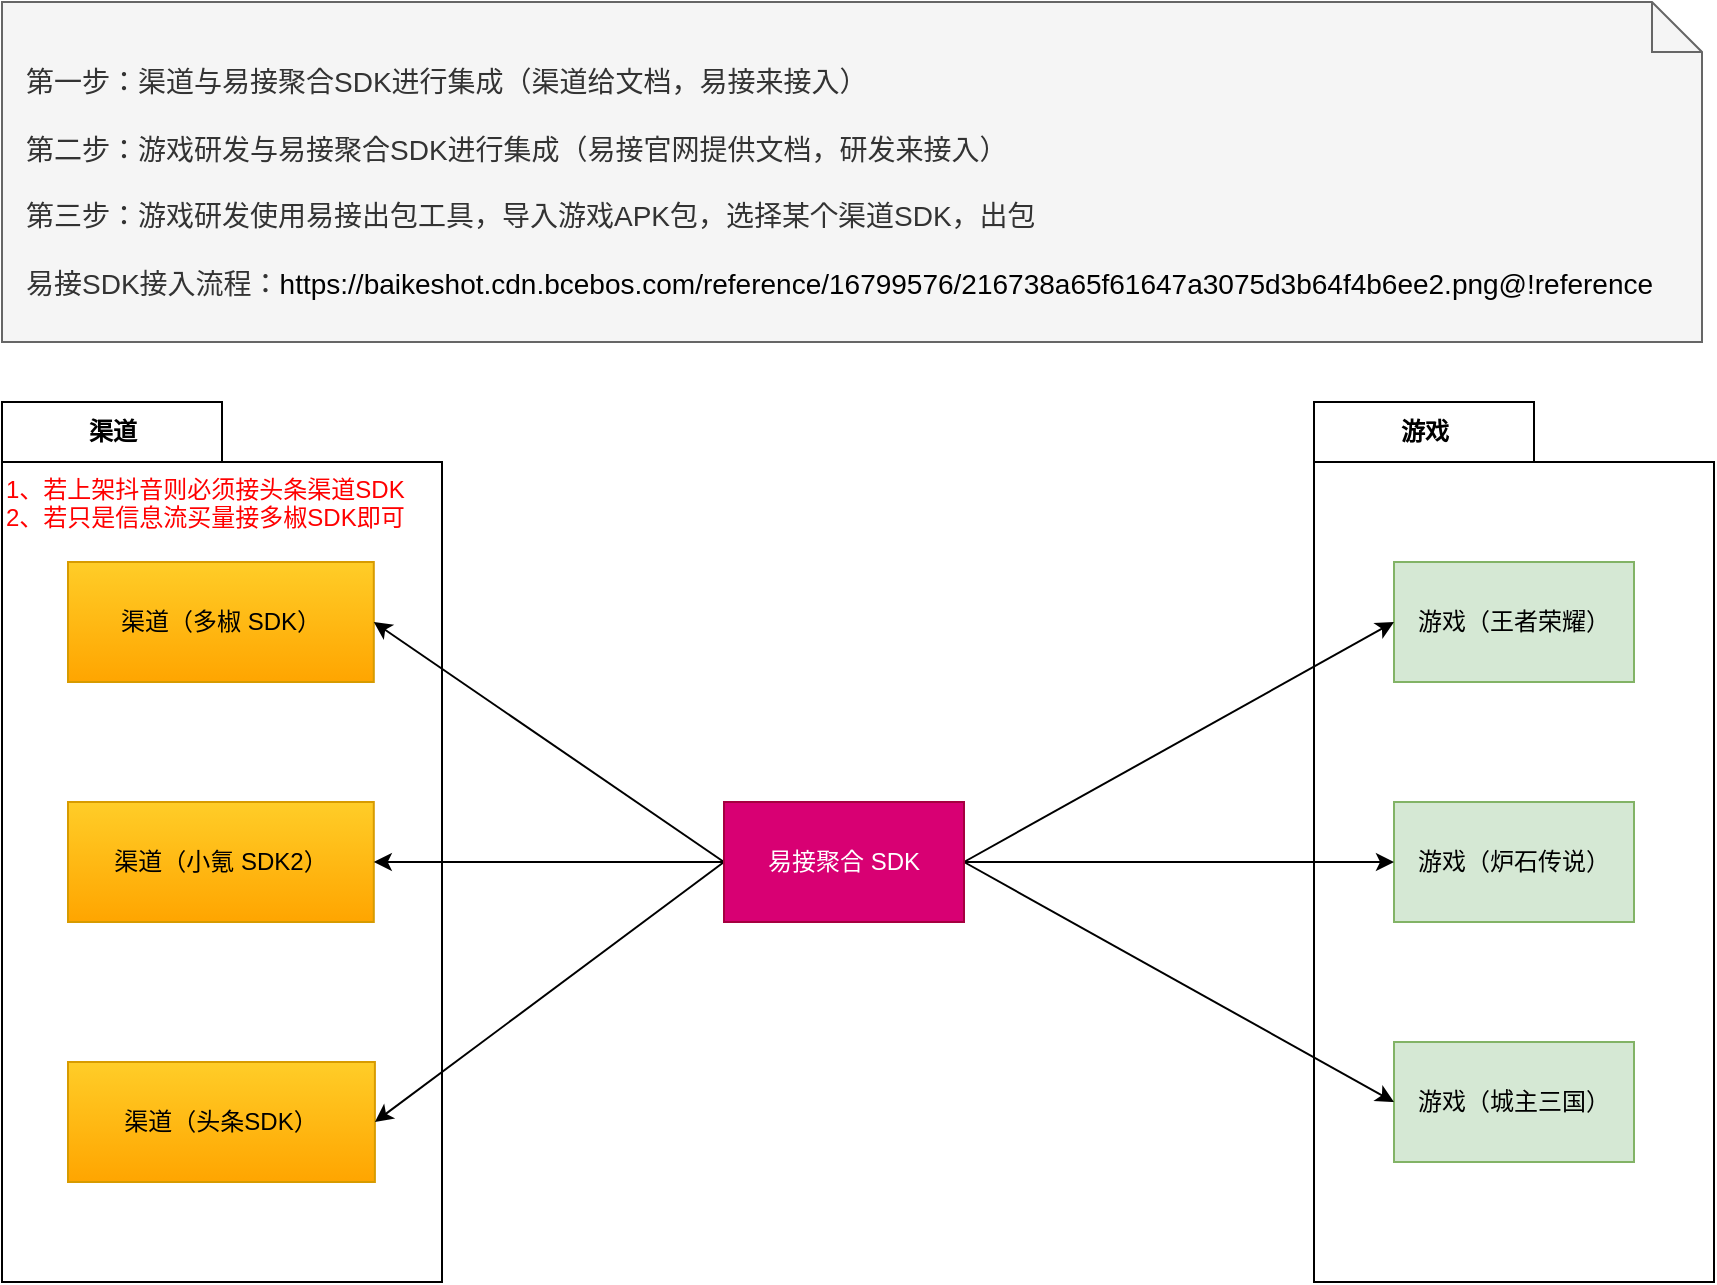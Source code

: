 <mxfile version="20.7.4" type="device" pages="6"><diagram id="FPnLlnEUAFlPYvbdXkAS" name="易接聚合SDK"><mxGraphModel dx="1582" dy="885" grid="1" gridSize="10" guides="1" tooltips="1" connect="1" arrows="1" fold="1" page="1" pageScale="1" pageWidth="827" pageHeight="1169" math="0" shadow="0"><root><mxCell id="0"/><mxCell id="1" parent="0"/><mxCell id="disQBzioE1Bycliqtp7N-17" value="渠道" style="shape=folder;fontStyle=1;tabWidth=110;tabHeight=30;tabPosition=left;html=1;boundedLbl=1;labelInHeader=1;container=1;collapsible=0;rounded=0;glass=0;" parent="1" vertex="1"><mxGeometry x="50" y="290" width="220" height="440" as="geometry"/></mxCell><mxCell id="disQBzioE1Bycliqtp7N-18" value="1、若上架抖音则必须接头条渠道SDK&lt;br&gt;2、若只是信息流买量接多椒SDK即可" style="html=1;strokeColor=none;resizeWidth=1;resizeHeight=1;fillColor=none;part=1;connectable=0;allowArrows=0;deletable=0;rounded=0;glass=0;align=left;verticalAlign=top;fontColor=#FF0000;" parent="disQBzioE1Bycliqtp7N-17" vertex="1"><mxGeometry width="220.0" height="308" relative="1" as="geometry"><mxPoint y="30" as="offset"/></mxGeometry></mxCell><mxCell id="disQBzioE1Bycliqtp7N-14" value="渠道（多椒 SDK）" style="rounded=0;whiteSpace=wrap;html=1;glass=0;fillColor=#ffcd28;strokeColor=#d79b00;gradientColor=#ffa500;" parent="disQBzioE1Bycliqtp7N-17" vertex="1"><mxGeometry x="33" y="80" width="152.9" height="60" as="geometry"/></mxCell><mxCell id="_BsGxheovDkUd_TyIPdI-1" value="渠道（小氪 SDK2）" style="rounded=0;whiteSpace=wrap;html=1;glass=0;fillColor=#ffcd28;strokeColor=#d79b00;gradientColor=#ffa500;" parent="disQBzioE1Bycliqtp7N-17" vertex="1"><mxGeometry x="33" y="200" width="152.9" height="60" as="geometry"/></mxCell><mxCell id="disQBzioE1Bycliqtp7N-16" value="渠道（头条SDK）" style="rounded=0;whiteSpace=wrap;html=1;glass=0;fillColor=#ffcd28;strokeColor=#d79b00;gradientColor=#ffa500;" parent="disQBzioE1Bycliqtp7N-17" vertex="1"><mxGeometry x="33" y="330" width="153.45" height="60" as="geometry"/></mxCell><mxCell id="disQBzioE1Bycliqtp7N-11" value="游戏" style="shape=folder;fontStyle=1;tabWidth=110;tabHeight=30;tabPosition=left;html=1;boundedLbl=1;labelInHeader=1;container=1;collapsible=0;" parent="1" vertex="1"><mxGeometry x="706" y="290" width="200" height="440" as="geometry"/></mxCell><mxCell id="disQBzioE1Bycliqtp7N-12" value="" style="html=1;strokeColor=none;resizeWidth=1;resizeHeight=1;fillColor=none;part=1;connectable=0;allowArrows=0;deletable=0;" parent="disQBzioE1Bycliqtp7N-11" vertex="1"><mxGeometry width="200" height="308" relative="1" as="geometry"><mxPoint y="30" as="offset"/></mxGeometry></mxCell><mxCell id="disQBzioE1Bycliqtp7N-4" value="游戏（王者荣耀）" style="rounded=0;whiteSpace=wrap;html=1;fillColor=#d5e8d4;strokeColor=#82b366;" parent="1" vertex="1"><mxGeometry x="746" y="370" width="120" height="60" as="geometry"/></mxCell><mxCell id="disQBzioE1Bycliqtp7N-5" value="游戏（炉石传说）" style="rounded=0;whiteSpace=wrap;html=1;fillColor=#d5e8d4;strokeColor=#82b366;glass=0;" parent="1" vertex="1"><mxGeometry x="746" y="490" width="120" height="60" as="geometry"/></mxCell><mxCell id="disQBzioE1Bycliqtp7N-6" value="游戏（城主三国）" style="rounded=0;whiteSpace=wrap;html=1;fillColor=#d5e8d4;strokeColor=#82b366;" parent="1" vertex="1"><mxGeometry x="746" y="610" width="120" height="60" as="geometry"/></mxCell><mxCell id="disQBzioE1Bycliqtp7N-19" style="rounded=0;orthogonalLoop=1;jettySize=auto;html=1;exitX=1;exitY=0.5;exitDx=0;exitDy=0;entryX=0;entryY=0.5;entryDx=0;entryDy=0;" parent="1" source="disQBzioE1Bycliqtp7N-13" target="disQBzioE1Bycliqtp7N-4" edge="1"><mxGeometry relative="1" as="geometry"/></mxCell><mxCell id="disQBzioE1Bycliqtp7N-20" style="edgeStyle=none;rounded=0;orthogonalLoop=1;jettySize=auto;html=1;exitX=1;exitY=0.5;exitDx=0;exitDy=0;" parent="1" source="disQBzioE1Bycliqtp7N-13" target="disQBzioE1Bycliqtp7N-5" edge="1"><mxGeometry relative="1" as="geometry"/></mxCell><mxCell id="disQBzioE1Bycliqtp7N-21" style="edgeStyle=none;rounded=0;orthogonalLoop=1;jettySize=auto;html=1;exitX=1;exitY=0.5;exitDx=0;exitDy=0;entryX=0;entryY=0.5;entryDx=0;entryDy=0;" parent="1" source="disQBzioE1Bycliqtp7N-13" target="disQBzioE1Bycliqtp7N-6" edge="1"><mxGeometry relative="1" as="geometry"/></mxCell><mxCell id="disQBzioE1Bycliqtp7N-25" style="edgeStyle=none;rounded=0;orthogonalLoop=1;jettySize=auto;html=1;exitX=0;exitY=0.5;exitDx=0;exitDy=0;entryX=1;entryY=0.5;entryDx=0;entryDy=0;" parent="1" source="disQBzioE1Bycliqtp7N-13" target="disQBzioE1Bycliqtp7N-14" edge="1"><mxGeometry relative="1" as="geometry"/></mxCell><mxCell id="_BsGxheovDkUd_TyIPdI-2" style="edgeStyle=none;rounded=0;orthogonalLoop=1;jettySize=auto;html=1;exitX=0;exitY=0.5;exitDx=0;exitDy=0;entryX=1;entryY=0.5;entryDx=0;entryDy=0;" parent="1" source="disQBzioE1Bycliqtp7N-13" target="_BsGxheovDkUd_TyIPdI-1" edge="1"><mxGeometry relative="1" as="geometry"/></mxCell><mxCell id="_BsGxheovDkUd_TyIPdI-3" style="edgeStyle=none;rounded=0;orthogonalLoop=1;jettySize=auto;html=1;exitX=0;exitY=0.5;exitDx=0;exitDy=0;entryX=1;entryY=0.5;entryDx=0;entryDy=0;" parent="1" source="disQBzioE1Bycliqtp7N-13" target="disQBzioE1Bycliqtp7N-16" edge="1"><mxGeometry relative="1" as="geometry"/></mxCell><mxCell id="disQBzioE1Bycliqtp7N-13" value="易接聚合 SDK" style="rounded=0;whiteSpace=wrap;html=1;fillColor=#d80073;strokeColor=#A50040;fontColor=#ffffff;glass=0;" parent="1" vertex="1"><mxGeometry x="411" y="490" width="120" height="60" as="geometry"/></mxCell><mxCell id="AkVluvb7drOm4JRxu16x-2" value="第一步：渠道与易接聚合SDK进行集成（渠道给文档，易接来接入）&lt;br style=&quot;font-size: 14px;&quot;&gt;&lt;br style=&quot;font-size: 14px;&quot;&gt;第二步：游戏研发与易接聚合SDK进行集成（易接官网提供文档，研发来接入）&lt;br style=&quot;font-size: 14px;&quot;&gt;&lt;br style=&quot;font-size: 14px;&quot;&gt;第三步：游戏研发使用易接出包工具，导入游戏APK包，选择某个渠道SDK，出包&lt;br&gt;&lt;br&gt;易接SDK接入流程：&lt;span style=&quot;color: rgb(0, 0, 0);&quot;&gt;https://baikeshot.cdn.bcebos.com/reference/16799576/216738a65f61647a3075d3b64f4b6ee2.png@!reference&lt;/span&gt;" style="shape=note2;boundedLbl=1;whiteSpace=wrap;html=1;size=25;verticalAlign=top;align=left;fillColor=#f5f5f5;fontColor=#333333;strokeColor=#666666;spacingTop=0;spacingLeft=10;fontSize=14;" parent="1" vertex="1"><mxGeometry x="50" y="90" width="850" height="170" as="geometry"/></mxCell></root></mxGraphModel></diagram><diagram name="易接聚合SDK 2" id="0MT62QlRMJ79qnqzwKNc"><mxGraphModel dx="2174" dy="885" grid="1" gridSize="10" guides="1" tooltips="1" connect="1" arrows="1" fold="1" page="1" pageScale="1" pageWidth="827" pageHeight="1169" math="0" shadow="0"><root><mxCell id="BAhC_EiRDLma7T3rUwYh-0"/><mxCell id="BAhC_EiRDLma7T3rUwYh-1" parent="BAhC_EiRDLma7T3rUwYh-0"/><mxCell id="BAhC_EiRDLma7T3rUwYh-19" value="联运渠道" style="shape=folder;fontStyle=1;tabWidth=110;tabHeight=30;tabPosition=left;html=1;boundedLbl=1;labelInHeader=1;container=1;collapsible=0;rounded=0;glass=0;" parent="BAhC_EiRDLma7T3rUwYh-1" vertex="1"><mxGeometry x="-371" y="80" width="200" height="440" as="geometry"/></mxCell><mxCell id="BAhC_EiRDLma7T3rUwYh-20" value="" style="html=1;strokeColor=none;resizeWidth=1;resizeHeight=1;fillColor=none;part=1;connectable=0;allowArrows=0;deletable=0;rounded=0;glass=0;" parent="BAhC_EiRDLma7T3rUwYh-19" vertex="1"><mxGeometry width="200.0" height="308" relative="1" as="geometry"><mxPoint y="30" as="offset"/></mxGeometry></mxCell><mxCell id="BAhC_EiRDLma7T3rUwYh-21" value="联运渠道（多椒 SDK）" style="rounded=0;whiteSpace=wrap;html=1;glass=0;fillColor=#ffcd28;strokeColor=#d79b00;gradientColor=#ffa500;" parent="BAhC_EiRDLma7T3rUwYh-19" vertex="1"><mxGeometry x="30" y="80" width="139" height="60" as="geometry"/></mxCell><mxCell id="BAhC_EiRDLma7T3rUwYh-22" value="联运渠道（小氪 SDK2）" style="rounded=0;whiteSpace=wrap;html=1;glass=0;fillColor=#ffcd28;strokeColor=#d79b00;gradientColor=#ffa500;" parent="BAhC_EiRDLma7T3rUwYh-19" vertex="1"><mxGeometry x="30" y="200" width="139" height="60" as="geometry"/></mxCell><mxCell id="BAhC_EiRDLma7T3rUwYh-23" value="联运渠道（头条）" style="rounded=0;whiteSpace=wrap;html=1;glass=0;fillColor=#ffcd28;strokeColor=#d79b00;gradientColor=#ffa500;" parent="BAhC_EiRDLma7T3rUwYh-19" vertex="1"><mxGeometry x="30" y="330" width="139.5" height="60" as="geometry"/></mxCell><mxCell id="BAhC_EiRDLma7T3rUwYh-24" value="游戏" style="shape=folder;fontStyle=1;tabWidth=110;tabHeight=30;tabPosition=left;html=1;boundedLbl=1;labelInHeader=1;container=1;collapsible=0;" parent="BAhC_EiRDLma7T3rUwYh-1" vertex="1"><mxGeometry x="109" y="80" width="200" height="440" as="geometry"/></mxCell><mxCell id="BAhC_EiRDLma7T3rUwYh-25" value="" style="html=1;strokeColor=none;resizeWidth=1;resizeHeight=1;fillColor=none;part=1;connectable=0;allowArrows=0;deletable=0;" parent="BAhC_EiRDLma7T3rUwYh-24" vertex="1"><mxGeometry width="200" height="308" relative="1" as="geometry"><mxPoint y="30" as="offset"/></mxGeometry></mxCell><mxCell id="BAhC_EiRDLma7T3rUwYh-26" value="游戏（王者荣耀）" style="rounded=0;whiteSpace=wrap;html=1;fillColor=#d5e8d4;strokeColor=#82b366;" parent="BAhC_EiRDLma7T3rUwYh-1" vertex="1"><mxGeometry x="149" y="160" width="120" height="60" as="geometry"/></mxCell><mxCell id="BAhC_EiRDLma7T3rUwYh-27" value="游戏（炉石传说）" style="rounded=0;whiteSpace=wrap;html=1;fillColor=#d5e8d4;strokeColor=#82b366;glass=0;" parent="BAhC_EiRDLma7T3rUwYh-1" vertex="1"><mxGeometry x="149" y="280" width="120" height="60" as="geometry"/></mxCell><mxCell id="BAhC_EiRDLma7T3rUwYh-28" value="游戏（城主三国）" style="rounded=0;whiteSpace=wrap;html=1;fillColor=#d5e8d4;strokeColor=#82b366;" parent="BAhC_EiRDLma7T3rUwYh-1" vertex="1"><mxGeometry x="149" y="400" width="120" height="60" as="geometry"/></mxCell><mxCell id="BAhC_EiRDLma7T3rUwYh-29" style="rounded=0;orthogonalLoop=1;jettySize=auto;html=1;exitX=1;exitY=0.5;exitDx=0;exitDy=0;entryX=0;entryY=0.5;entryDx=0;entryDy=0;" parent="BAhC_EiRDLma7T3rUwYh-1" source="BAhC_EiRDLma7T3rUwYh-35" target="BAhC_EiRDLma7T3rUwYh-26" edge="1"><mxGeometry relative="1" as="geometry"/></mxCell><mxCell id="BAhC_EiRDLma7T3rUwYh-30" style="edgeStyle=none;rounded=0;orthogonalLoop=1;jettySize=auto;html=1;exitX=1;exitY=0.5;exitDx=0;exitDy=0;" parent="BAhC_EiRDLma7T3rUwYh-1" source="BAhC_EiRDLma7T3rUwYh-35" target="BAhC_EiRDLma7T3rUwYh-27" edge="1"><mxGeometry relative="1" as="geometry"/></mxCell><mxCell id="BAhC_EiRDLma7T3rUwYh-31" style="edgeStyle=none;rounded=0;orthogonalLoop=1;jettySize=auto;html=1;exitX=1;exitY=0.5;exitDx=0;exitDy=0;entryX=0;entryY=0.5;entryDx=0;entryDy=0;" parent="BAhC_EiRDLma7T3rUwYh-1" source="BAhC_EiRDLma7T3rUwYh-35" target="BAhC_EiRDLma7T3rUwYh-28" edge="1"><mxGeometry relative="1" as="geometry"/></mxCell><mxCell id="BAhC_EiRDLma7T3rUwYh-32" style="edgeStyle=none;rounded=0;orthogonalLoop=1;jettySize=auto;html=1;exitX=0;exitY=0.5;exitDx=0;exitDy=0;entryX=1;entryY=0.5;entryDx=0;entryDy=0;" parent="BAhC_EiRDLma7T3rUwYh-1" source="BAhC_EiRDLma7T3rUwYh-35" target="BAhC_EiRDLma7T3rUwYh-21" edge="1"><mxGeometry relative="1" as="geometry"/></mxCell><mxCell id="BAhC_EiRDLma7T3rUwYh-33" style="edgeStyle=none;rounded=0;orthogonalLoop=1;jettySize=auto;html=1;exitX=0;exitY=0.5;exitDx=0;exitDy=0;entryX=1;entryY=0.5;entryDx=0;entryDy=0;" parent="BAhC_EiRDLma7T3rUwYh-1" source="BAhC_EiRDLma7T3rUwYh-35" target="BAhC_EiRDLma7T3rUwYh-22" edge="1"><mxGeometry relative="1" as="geometry"/></mxCell><mxCell id="BAhC_EiRDLma7T3rUwYh-34" style="edgeStyle=none;rounded=0;orthogonalLoop=1;jettySize=auto;html=1;exitX=0;exitY=0.5;exitDx=0;exitDy=0;entryX=1;entryY=0.5;entryDx=0;entryDy=0;" parent="BAhC_EiRDLma7T3rUwYh-1" source="BAhC_EiRDLma7T3rUwYh-35" target="BAhC_EiRDLma7T3rUwYh-23" edge="1"><mxGeometry relative="1" as="geometry"/></mxCell><mxCell id="BAhC_EiRDLma7T3rUwYh-35" value="易接聚合 SDK" style="rounded=0;whiteSpace=wrap;html=1;fillColor=#d80073;strokeColor=#A50040;fontColor=#ffffff;glass=0;" parent="BAhC_EiRDLma7T3rUwYh-1" vertex="1"><mxGeometry x="-91" y="280" width="120" height="60" as="geometry"/></mxCell><mxCell id="BAhC_EiRDLma7T3rUwYh-36" value="媒体渠道" style="shape=folder;fontStyle=1;tabWidth=110;tabHeight=30;tabPosition=left;html=1;boundedLbl=1;labelInHeader=1;container=1;collapsible=0;rounded=0;glass=0;" parent="BAhC_EiRDLma7T3rUwYh-1" vertex="1"><mxGeometry x="-750" y="80" width="200" height="440" as="geometry"/></mxCell><mxCell id="BAhC_EiRDLma7T3rUwYh-37" value="" style="html=1;strokeColor=none;resizeWidth=1;resizeHeight=1;fillColor=none;part=1;connectable=0;allowArrows=0;deletable=0;rounded=0;glass=0;" parent="BAhC_EiRDLma7T3rUwYh-36" vertex="1"><mxGeometry width="200.0" height="308" relative="1" as="geometry"><mxPoint y="30" as="offset"/></mxGeometry></mxCell><mxCell id="BAhC_EiRDLma7T3rUwYh-38" value="&lt;span style=&quot;&quot;&gt;媒体&lt;/span&gt;渠道（头条SDK）" style="rounded=0;whiteSpace=wrap;html=1;glass=0;fillColor=#ffe6cc;strokeColor=#d79b00;fontStyle=0" parent="BAhC_EiRDLma7T3rUwYh-36" vertex="1"><mxGeometry x="30" y="80" width="139" height="60" as="geometry"/></mxCell><mxCell id="BAhC_EiRDLma7T3rUwYh-39" value="&lt;span style=&quot;&quot;&gt;媒体&lt;/span&gt;渠道（百度SDK）" style="rounded=0;whiteSpace=wrap;html=1;glass=0;fillColor=#ffe6cc;strokeColor=#d79b00;fontStyle=0" parent="BAhC_EiRDLma7T3rUwYh-36" vertex="1"><mxGeometry x="30" y="200" width="139" height="60" as="geometry"/></mxCell><mxCell id="BAhC_EiRDLma7T3rUwYh-40" value="&lt;span style=&quot;&quot;&gt;媒体&lt;/span&gt;渠道（快手SDK）" style="rounded=0;whiteSpace=wrap;html=1;glass=0;fillColor=#ffe6cc;strokeColor=#d79b00;fontStyle=0" parent="BAhC_EiRDLma7T3rUwYh-36" vertex="1"><mxGeometry x="30" y="330" width="139.5" height="60" as="geometry"/></mxCell><mxCell id="BAhC_EiRDLma7T3rUwYh-41" style="edgeStyle=none;rounded=0;orthogonalLoop=1;jettySize=auto;html=1;exitX=0;exitY=0.5;exitDx=0;exitDy=0;entryX=1;entryY=0.5;entryDx=0;entryDy=0;" parent="BAhC_EiRDLma7T3rUwYh-1" source="BAhC_EiRDLma7T3rUwYh-21" target="BAhC_EiRDLma7T3rUwYh-38" edge="1"><mxGeometry relative="1" as="geometry"/></mxCell><mxCell id="BAhC_EiRDLma7T3rUwYh-42" style="edgeStyle=none;rounded=0;orthogonalLoop=1;jettySize=auto;html=1;exitX=0;exitY=0.5;exitDx=0;exitDy=0;entryX=1;entryY=0.5;entryDx=0;entryDy=0;" parent="BAhC_EiRDLma7T3rUwYh-1" source="BAhC_EiRDLma7T3rUwYh-21" target="BAhC_EiRDLma7T3rUwYh-39" edge="1"><mxGeometry relative="1" as="geometry"/></mxCell><mxCell id="BAhC_EiRDLma7T3rUwYh-43" style="edgeStyle=none;rounded=0;orthogonalLoop=1;jettySize=auto;html=1;exitX=0;exitY=0.5;exitDx=0;exitDy=0;entryX=1;entryY=0.5;entryDx=0;entryDy=0;" parent="BAhC_EiRDLma7T3rUwYh-1" source="BAhC_EiRDLma7T3rUwYh-21" target="BAhC_EiRDLma7T3rUwYh-40" edge="1"><mxGeometry relative="1" as="geometry"/></mxCell></root></mxGraphModel></diagram><diagram name="多椒聚合SDK" id="3pOH5HY_WYR0ilpiEM2u"><mxGraphModel dx="1347" dy="2054" grid="1" gridSize="10" guides="1" tooltips="1" connect="1" arrows="1" fold="1" page="1" pageScale="1" pageWidth="827" pageHeight="1169" math="0" shadow="0"><root><mxCell id="0ZMOjTJQ5T9dFAhCok94-0"/><mxCell id="0ZMOjTJQ5T9dFAhCok94-1" parent="0ZMOjTJQ5T9dFAhCok94-0"/><mxCell id="0ZMOjTJQ5T9dFAhCok94-12" value="" style="html=1;strokeColor=none;resizeWidth=1;resizeHeight=1;fillColor=none;part=1;connectable=0;allowArrows=0;deletable=0;container=0;" parent="0ZMOjTJQ5T9dFAhCok94-1" vertex="1"><mxGeometry x="80" y="150" width="200" height="308" as="geometry"><mxPoint y="30" as="offset"/></mxGeometry></mxCell><mxCell id="0ZMOjTJQ5T9dFAhCok94-11" value="联运渠道" style="shape=folder;fontStyle=1;tabWidth=110;tabHeight=30;tabPosition=left;html=1;boundedLbl=1;labelInHeader=1;container=0;collapsible=0;" parent="0ZMOjTJQ5T9dFAhCok94-1" vertex="1"><mxGeometry x="80" y="120" width="200" height="560" as="geometry"/></mxCell><mxCell id="0ZMOjTJQ5T9dFAhCok94-5" value="游戏" style="shape=folder;fontStyle=1;tabWidth=110;tabHeight=30;tabPosition=left;html=1;boundedLbl=1;labelInHeader=1;container=1;collapsible=0;" parent="0ZMOjTJQ5T9dFAhCok94-1" vertex="1"><mxGeometry x="801" y="120" width="200" height="560" as="geometry"/></mxCell><mxCell id="0ZMOjTJQ5T9dFAhCok94-6" value="" style="html=1;strokeColor=none;resizeWidth=1;resizeHeight=1;fillColor=none;part=1;connectable=0;allowArrows=0;deletable=0;" parent="0ZMOjTJQ5T9dFAhCok94-5" vertex="1"><mxGeometry width="200" height="392" relative="1" as="geometry"><mxPoint y="30" as="offset"/></mxGeometry></mxCell><mxCell id="yUQ2ZtL0ffqFwOQ_Ero6-2" value="游戏（小小城主）" style="rounded=0;whiteSpace=wrap;html=1;fillColor=#d5e8d4;strokeColor=#82b366;" vertex="1" parent="0ZMOjTJQ5T9dFAhCok94-5"><mxGeometry x="40" y="440" width="120" height="60" as="geometry"/></mxCell><mxCell id="0ZMOjTJQ5T9dFAhCok94-9" value="游戏（城主三国）" style="rounded=0;whiteSpace=wrap;html=1;fillColor=#d5e8d4;strokeColor=#82b366;" parent="0ZMOjTJQ5T9dFAhCok94-5" vertex="1"><mxGeometry x="40" y="317" width="120" height="60" as="geometry"/></mxCell><mxCell id="0ZMOjTJQ5T9dFAhCok94-8" value="游戏（炉石传说）" style="rounded=0;whiteSpace=wrap;html=1;fillColor=#d5e8d4;strokeColor=#82b366;glass=0;" parent="0ZMOjTJQ5T9dFAhCok94-5" vertex="1"><mxGeometry x="40" y="193" width="120" height="60" as="geometry"/></mxCell><mxCell id="0ZMOjTJQ5T9dFAhCok94-7" value="游戏（王者荣耀）" style="rounded=0;whiteSpace=wrap;html=1;fillColor=#d5e8d4;strokeColor=#82b366;" parent="0ZMOjTJQ5T9dFAhCok94-5" vertex="1"><mxGeometry x="40" y="70" width="120" height="60" as="geometry"/></mxCell><mxCell id="0ZMOjTJQ5T9dFAhCok94-16" style="rounded=0;orthogonalLoop=1;jettySize=auto;html=1;exitX=1;exitY=0.5;exitDx=0;exitDy=0;entryX=0;entryY=0.5;entryDx=0;entryDy=0;" parent="0ZMOjTJQ5T9dFAhCok94-1" source="0ZMOjTJQ5T9dFAhCok94-25" target="0ZMOjTJQ5T9dFAhCok94-7" edge="1"><mxGeometry relative="1" as="geometry"/></mxCell><mxCell id="0ZMOjTJQ5T9dFAhCok94-17" style="edgeStyle=none;rounded=0;orthogonalLoop=1;jettySize=auto;html=1;exitX=1;exitY=0.5;exitDx=0;exitDy=0;" parent="0ZMOjTJQ5T9dFAhCok94-1" source="0ZMOjTJQ5T9dFAhCok94-25" target="0ZMOjTJQ5T9dFAhCok94-8" edge="1"><mxGeometry relative="1" as="geometry"/></mxCell><mxCell id="0ZMOjTJQ5T9dFAhCok94-18" style="edgeStyle=none;rounded=0;orthogonalLoop=1;jettySize=auto;html=1;exitX=1;exitY=0.5;exitDx=0;exitDy=0;entryX=0;entryY=0.5;entryDx=0;entryDy=0;" parent="0ZMOjTJQ5T9dFAhCok94-1" source="0ZMOjTJQ5T9dFAhCok94-25" target="0ZMOjTJQ5T9dFAhCok94-9" edge="1"><mxGeometry relative="1" as="geometry"/></mxCell><mxCell id="0ZMOjTJQ5T9dFAhCok94-19" style="edgeStyle=none;rounded=0;orthogonalLoop=1;jettySize=auto;html=1;exitX=0;exitY=0.5;exitDx=0;exitDy=0;entryX=1;entryY=0.5;entryDx=0;entryDy=0;" parent="0ZMOjTJQ5T9dFAhCok94-1" source="0ZMOjTJQ5T9dFAhCok94-25" target="0ZMOjTJQ5T9dFAhCok94-13" edge="1"><mxGeometry relative="1" as="geometry"/></mxCell><mxCell id="0ZMOjTJQ5T9dFAhCok94-20" style="edgeStyle=none;rounded=0;orthogonalLoop=1;jettySize=auto;html=1;exitX=0;exitY=0.5;exitDx=0;exitDy=0;entryX=1;entryY=0.5;entryDx=0;entryDy=0;" parent="0ZMOjTJQ5T9dFAhCok94-1" source="0ZMOjTJQ5T9dFAhCok94-25" target="0ZMOjTJQ5T9dFAhCok94-14" edge="1"><mxGeometry relative="1" as="geometry"/></mxCell><mxCell id="0ZMOjTJQ5T9dFAhCok94-21" style="edgeStyle=none;rounded=0;orthogonalLoop=1;jettySize=auto;html=1;exitX=0;exitY=0.5;exitDx=0;exitDy=0;entryX=1.008;entryY=0.633;entryDx=0;entryDy=0;entryPerimeter=0;" parent="0ZMOjTJQ5T9dFAhCok94-1" source="0ZMOjTJQ5T9dFAhCok94-25" target="0ZMOjTJQ5T9dFAhCok94-15" edge="1"><mxGeometry relative="1" as="geometry"/></mxCell><mxCell id="yUQ2ZtL0ffqFwOQ_Ero6-1" style="rounded=0;orthogonalLoop=1;jettySize=auto;html=1;exitX=0;exitY=0.5;exitDx=0;exitDy=0;entryX=1;entryY=0.5;entryDx=0;entryDy=0;" edge="1" parent="0ZMOjTJQ5T9dFAhCok94-1" source="0ZMOjTJQ5T9dFAhCok94-25" target="yUQ2ZtL0ffqFwOQ_Ero6-0"><mxGeometry relative="1" as="geometry"/></mxCell><mxCell id="yUQ2ZtL0ffqFwOQ_Ero6-3" style="edgeStyle=none;rounded=0;orthogonalLoop=1;jettySize=auto;html=1;exitX=1;exitY=0.5;exitDx=0;exitDy=0;entryX=0;entryY=0.5;entryDx=0;entryDy=0;" edge="1" parent="0ZMOjTJQ5T9dFAhCok94-1" source="0ZMOjTJQ5T9dFAhCok94-25" target="yUQ2ZtL0ffqFwOQ_Ero6-2"><mxGeometry relative="1" as="geometry"/></mxCell><mxCell id="0ZMOjTJQ5T9dFAhCok94-25" value="七风聚合 SDK" style="rounded=0;whiteSpace=wrap;html=1;fillColor=#d80073;strokeColor=#A50040;fontColor=#ffffff;glass=0;" parent="0ZMOjTJQ5T9dFAhCok94-1" vertex="1"><mxGeometry x="480" y="373" width="120" height="60" as="geometry"/></mxCell><mxCell id="0ZMOjTJQ5T9dFAhCok94-28" value="分包渠道" style="shape=folder;fontStyle=1;tabWidth=110;tabHeight=30;tabPosition=left;html=1;boundedLbl=1;labelInHeader=1;container=1;collapsible=0;rounded=0;glass=0;dashed=1;" parent="0ZMOjTJQ5T9dFAhCok94-1" vertex="1"><mxGeometry x="230" y="-59" width="620" height="150" as="geometry"/></mxCell><mxCell id="0ZMOjTJQ5T9dFAhCok94-29" value="" style="html=1;strokeColor=none;resizeWidth=1;resizeHeight=1;fillColor=none;part=1;connectable=0;allowArrows=0;deletable=0;rounded=0;glass=0;" parent="0ZMOjTJQ5T9dFAhCok94-28" vertex="1"><mxGeometry width="620.0" height="105" relative="1" as="geometry"><mxPoint y="30" as="offset"/></mxGeometry></mxCell><mxCell id="0ZMOjTJQ5T9dFAhCok94-30" value="分包渠道（百度SEM1）" style="rounded=0;whiteSpace=wrap;html=1;glass=0;fillColor=#bac8d3;strokeColor=#23445d;dashed=1;" parent="0ZMOjTJQ5T9dFAhCok94-28" vertex="1"><mxGeometry x="441.5" y="60" width="139" height="60" as="geometry"/></mxCell><mxCell id="0ZMOjTJQ5T9dFAhCok94-31" value="分包渠道（夏令）" style="rounded=0;whiteSpace=wrap;html=1;glass=0;fillColor=#bac8d3;strokeColor=#23445d;dashed=1;" parent="0ZMOjTJQ5T9dFAhCok94-1" vertex="1"><mxGeometry x="291" y="1" width="120" height="60" as="geometry"/></mxCell><mxCell id="0ZMOjTJQ5T9dFAhCok94-32" value="分包渠道（谭亦文）" style="rounded=0;whiteSpace=wrap;html=1;glass=0;fillColor=#bac8d3;strokeColor=#23445d;dashed=1;" parent="0ZMOjTJQ5T9dFAhCok94-1" vertex="1"><mxGeometry x="486" y="1" width="120" height="60" as="geometry"/></mxCell><mxCell id="0ZMOjTJQ5T9dFAhCok94-13" value="多椒 SDK" style="rounded=0;whiteSpace=wrap;html=1;fillColor=#ffe6cc;strokeColor=#d79b00;container=0;" parent="0ZMOjTJQ5T9dFAhCok94-1" vertex="1"><mxGeometry x="120" y="200" width="120" height="60" as="geometry"/></mxCell><mxCell id="0ZMOjTJQ5T9dFAhCok94-14" value="小氪 SDK 2" style="rounded=0;whiteSpace=wrap;html=1;fillColor=#ffe6cc;strokeColor=#d79b00;container=0;" parent="0ZMOjTJQ5T9dFAhCok94-1" vertex="1"><mxGeometry x="120" y="317" width="120" height="60" as="geometry"/></mxCell><mxCell id="0ZMOjTJQ5T9dFAhCok94-15" value="抖音" style="rounded=0;whiteSpace=wrap;html=1;fillColor=#ffe6cc;strokeColor=#d79b00;container=0;" parent="0ZMOjTJQ5T9dFAhCok94-1" vertex="1"><mxGeometry x="120" y="433" width="120" height="60" as="geometry"/></mxCell><mxCell id="yUQ2ZtL0ffqFwOQ_Ero6-0" value="知乎" style="rounded=0;whiteSpace=wrap;html=1;fillColor=#ffe6cc;strokeColor=#d79b00;container=0;" vertex="1" parent="0ZMOjTJQ5T9dFAhCok94-1"><mxGeometry x="120" y="550" width="120" height="60" as="geometry"/></mxCell></root></mxGraphModel></diagram><diagram id="bm7Uj5sENzRje-V_JS5d" name="多椒聚合SDK-领域模型"><mxGraphModel dx="1347" dy="885" grid="1" gridSize="10" guides="1" tooltips="1" connect="1" arrows="1" fold="1" page="1" pageScale="1" pageWidth="827" pageHeight="1169" math="0" shadow="0"><root><mxCell id="0"/><mxCell id="1" parent="0"/><mxCell id="pw08fxRv9aS93E3Ck7c3-1" value="主游戏（MainGame）" style="swimlane;fontStyle=1;align=center;verticalAlign=middle;childLayout=stackLayout;horizontal=1;startSize=29;horizontalStack=0;resizeParent=1;resizeParentMax=0;resizeLast=0;collapsible=0;marginBottom=0;html=1;fillColor=#FFE599;" parent="1" vertex="1"><mxGeometry x="120" y="320" width="140" height="54" as="geometry"/></mxCell><mxCell id="pw08fxRv9aS93E3Ck7c3-4" value="联运渠道（Channel）" style="swimlane;fontStyle=1;align=center;verticalAlign=middle;childLayout=stackLayout;horizontal=1;startSize=29;horizontalStack=0;resizeParent=1;resizeParentMax=0;resizeLast=0;collapsible=0;marginBottom=0;html=1;fillColor=#FFE599;" parent="1" vertex="1"><mxGeometry x="610" y="320" width="140" height="54" as="geometry"/></mxCell><mxCell id="pw08fxRv9aS93E3Ck7c3-7" style="edgeStyle=none;rounded=0;orthogonalLoop=1;jettySize=auto;html=1;exitX=1.005;exitY=0.306;exitDx=0;exitDy=0;entryX=0;entryY=0.5;entryDx=0;entryDy=0;endArrow=none;endFill=0;exitPerimeter=0;" parent="1" source="pw08fxRv9aS93E3Ck7c3-5" target="pw08fxRv9aS93E3Ck7c3-4" edge="1"><mxGeometry relative="1" as="geometry"/></mxCell><mxCell id="pw08fxRv9aS93E3Ck7c3-8" value="0..*" style="edgeLabel;html=1;align=center;verticalAlign=middle;resizable=0;points=[];" parent="pw08fxRv9aS93E3Ck7c3-7" vertex="1" connectable="0"><mxGeometry x="-0.78" relative="1" as="geometry"><mxPoint x="1" y="-10" as="offset"/></mxGeometry></mxCell><mxCell id="pw08fxRv9aS93E3Ck7c3-9" value="1..1" style="edgeLabel;html=1;align=center;verticalAlign=middle;resizable=0;points=[];" parent="pw08fxRv9aS93E3Ck7c3-7" vertex="1" connectable="0"><mxGeometry x="0.765" relative="1" as="geometry"><mxPoint x="-1" y="-10" as="offset"/></mxGeometry></mxCell><mxCell id="pw08fxRv9aS93E3Ck7c3-18" style="edgeStyle=none;rounded=0;orthogonalLoop=1;jettySize=auto;html=1;exitX=0;exitY=0.25;exitDx=0;exitDy=0;entryX=1;entryY=0.415;entryDx=0;entryDy=0;entryPerimeter=0;endArrow=none;endFill=0;" parent="1" source="pw08fxRv9aS93E3Ck7c3-5" target="pw08fxRv9aS93E3Ck7c3-1" edge="1"><mxGeometry relative="1" as="geometry"/></mxCell><mxCell id="pw08fxRv9aS93E3Ck7c3-19" value="1..1" style="edgeLabel;html=1;align=center;verticalAlign=middle;resizable=0;points=[];" parent="pw08fxRv9aS93E3Ck7c3-18" vertex="1" connectable="0"><mxGeometry x="0.844" y="-1" relative="1" as="geometry"><mxPoint x="3" y="-9" as="offset"/></mxGeometry></mxCell><mxCell id="pw08fxRv9aS93E3Ck7c3-20" value="0..*" style="edgeLabel;html=1;align=center;verticalAlign=middle;resizable=0;points=[];" parent="pw08fxRv9aS93E3Ck7c3-18" vertex="1" connectable="0"><mxGeometry x="-0.811" relative="1" as="geometry"><mxPoint x="-2" y="-10" as="offset"/></mxGeometry></mxCell><mxCell id="pw08fxRv9aS93E3Ck7c3-5" value="联运游戏（Game）" style="swimlane;fontStyle=1;align=center;verticalAlign=middle;childLayout=stackLayout;horizontal=1;startSize=29;horizontalStack=0;resizeParent=1;resizeParentMax=0;resizeLast=0;collapsible=0;marginBottom=0;html=1;fillColor=#FFE599;" parent="1" vertex="1"><mxGeometry x="370" y="320" width="140" height="89" as="geometry"/></mxCell><mxCell id="pw08fxRv9aS93E3Ck7c3-16" value="：主游戏" style="text;html=1;align=left;verticalAlign=middle;resizable=0;points=[];autosize=1;strokeColor=none;fillColor=none;" parent="pw08fxRv9aS93E3Ck7c3-5" vertex="1"><mxGeometry y="29" width="140" height="30" as="geometry"/></mxCell><mxCell id="pw08fxRv9aS93E3Ck7c3-17" value="：联运渠道" style="text;html=1;align=left;verticalAlign=middle;resizable=0;points=[];autosize=1;strokeColor=none;fillColor=none;" parent="pw08fxRv9aS93E3Ck7c3-5" vertex="1"><mxGeometry y="59" width="140" height="30" as="geometry"/></mxCell><mxCell id="b5gAtWe2FUQh-IEib-Iw-5" style="edgeStyle=none;rounded=0;orthogonalLoop=1;jettySize=auto;html=1;exitX=0.5;exitY=1;exitDx=0;exitDy=0;endArrow=none;endFill=0;" parent="1" source="pw08fxRv9aS93E3Ck7c3-6" target="xEMu6YSwMw4GtLFYQV9X-1" edge="1"><mxGeometry relative="1" as="geometry"/></mxCell><mxCell id="b5gAtWe2FUQh-IEib-Iw-6" value="归属渠道" style="edgeLabel;html=1;align=center;verticalAlign=middle;resizable=0;points=[];" parent="b5gAtWe2FUQh-IEib-Iw-5" vertex="1" connectable="0"><mxGeometry x="-0.841" relative="1" as="geometry"><mxPoint x="-27" y="3" as="offset"/></mxGeometry></mxCell><mxCell id="b5gAtWe2FUQh-IEib-Iw-7" value="1..1" style="edgeLabel;html=1;align=center;verticalAlign=middle;resizable=0;points=[];" parent="b5gAtWe2FUQh-IEib-Iw-5" vertex="1" connectable="0"><mxGeometry x="-0.748" relative="1" as="geometry"><mxPoint x="12" y="-2" as="offset"/></mxGeometry></mxCell><mxCell id="b5gAtWe2FUQh-IEib-Iw-8" value="0..*" style="edgeLabel;html=1;align=center;verticalAlign=middle;resizable=0;points=[];" parent="b5gAtWe2FUQh-IEib-Iw-5" vertex="1" connectable="0"><mxGeometry x="0.674" y="-1" relative="1" as="geometry"><mxPoint x="13" y="3" as="offset"/></mxGeometry></mxCell><mxCell id="pw08fxRv9aS93E3Ck7c3-6" value="分包渠道（Agent）" style="swimlane;fontStyle=1;align=center;verticalAlign=middle;childLayout=stackLayout;horizontal=1;startSize=29;horizontalStack=0;resizeParent=1;resizeParentMax=0;resizeLast=0;collapsible=0;marginBottom=0;html=1;fillColor=#FFE599;" parent="1" vertex="1"><mxGeometry x="370" y="40" width="140" height="54" as="geometry"/></mxCell><mxCell id="b5gAtWe2FUQh-IEib-Iw-1" style="edgeStyle=none;rounded=0;orthogonalLoop=1;jettySize=auto;html=1;exitX=0.5;exitY=1;exitDx=0;exitDy=0;entryX=0.5;entryY=0;entryDx=0;entryDy=0;endArrow=none;endFill=0;" parent="1" source="xEMu6YSwMw4GtLFYQV9X-1" target="pw08fxRv9aS93E3Ck7c3-5" edge="1"><mxGeometry relative="1" as="geometry"/></mxCell><mxCell id="b5gAtWe2FUQh-IEib-Iw-2" value="0..*" style="edgeLabel;html=1;align=center;verticalAlign=middle;resizable=0;points=[];" parent="b5gAtWe2FUQh-IEib-Iw-1" vertex="1" connectable="0"><mxGeometry x="-0.674" y="1" relative="1" as="geometry"><mxPoint x="-14" y="-5" as="offset"/></mxGeometry></mxCell><mxCell id="b5gAtWe2FUQh-IEib-Iw-3" value="1..1" style="edgeLabel;html=1;align=center;verticalAlign=middle;resizable=0;points=[];" parent="b5gAtWe2FUQh-IEib-Iw-1" vertex="1" connectable="0"><mxGeometry x="0.648" relative="1" as="geometry"><mxPoint x="-13" y="4" as="offset"/></mxGeometry></mxCell><mxCell id="b5gAtWe2FUQh-IEib-Iw-4" value="注册游戏" style="edgeLabel;html=1;align=center;verticalAlign=middle;resizable=0;points=[];" parent="b5gAtWe2FUQh-IEib-Iw-1" vertex="1" connectable="0"><mxGeometry x="0.316" relative="1" as="geometry"><mxPoint x="24" y="18" as="offset"/></mxGeometry></mxCell><mxCell id="xEMu6YSwMw4GtLFYQV9X-1" value="玩家（Member）" style="swimlane;fontStyle=1;align=center;verticalAlign=middle;childLayout=stackLayout;horizontal=1;startSize=29;horizontalStack=0;resizeParent=1;resizeParentMax=0;resizeLast=0;collapsible=0;marginBottom=0;html=1;fillColor=#FFE599;" parent="1" vertex="1"><mxGeometry x="370" y="180" width="140" height="54" as="geometry"/></mxCell></root></mxGraphModel></diagram><diagram id="XGK7mWdAN_Jzb-U585wm" name="第三方支付回调通知处理流程"><mxGraphModel dx="1342" dy="885" grid="1" gridSize="10" guides="1" tooltips="1" connect="1" arrows="1" fold="1" page="1" pageScale="1" pageWidth="827" pageHeight="1169" math="0" shadow="0"><root><mxCell id="0"/><mxCell id="1" parent="0"/><mxCell id="hJI4OGud_zYVJBwuj4XW-2" value="接入层" style="rounded=0;whiteSpace=wrap;html=1;align=left;verticalAlign=top;fontColor=#FF0000;fontStyle=1" parent="1" vertex="1"><mxGeometry x="24" y="60" width="1046" height="290" as="geometry"/></mxCell><mxCell id="hJI4OGud_zYVJBwuj4XW-3" value="应用层" style="rounded=0;whiteSpace=wrap;html=1;align=left;verticalAlign=top;fontColor=#FF0000;fontStyle=1" parent="1" vertex="1"><mxGeometry x="24" y="370" width="1046" height="290" as="geometry"/></mxCell><mxCell id="hJI4OGud_zYVJBwuj4XW-4" value="领域层" style="rounded=0;whiteSpace=wrap;html=1;align=left;verticalAlign=top;fontColor=#FF0000;fontStyle=1" parent="1" vertex="1"><mxGeometry x="24" y="670" width="1046" height="290" as="geometry"/></mxCell><mxCell id="hJI4OGud_zYVJBwuj4XW-5" value="支付宝支付回调" style="rounded=1;whiteSpace=wrap;html=1;fontColor=#000000;" parent="1" vertex="1"><mxGeometry x="40" y="110" width="90" height="30" as="geometry"/></mxCell><mxCell id="hJI4OGud_zYVJBwuj4XW-7" value="微信支付支付回调" style="rounded=1;whiteSpace=wrap;html=1;fontColor=#000000;" parent="1" vertex="1"><mxGeometry x="154" y="110" width="100" height="30" as="geometry"/></mxCell><mxCell id="hJI4OGud_zYVJBwuj4XW-8" value="现在支付支付回调" style="rounded=1;whiteSpace=wrap;html=1;fontColor=#000000;" parent="1" vertex="1"><mxGeometry x="268" y="110" width="110" height="30" as="geometry"/></mxCell><mxCell id="hJI4OGud_zYVJBwuj4XW-9" value="Ping++支付回调" style="rounded=1;whiteSpace=wrap;html=1;fontColor=#000000;" parent="1" vertex="1"><mxGeometry x="391" y="110" width="100" height="30" as="geometry"/></mxCell><mxCell id="hJI4OGud_zYVJBwuj4XW-10" value="联运渠道支付回调" style="rounded=1;whiteSpace=wrap;html=1;fontColor=#000000;" parent="1" vertex="1"><mxGeometry x="510" y="110" width="480" height="30" as="geometry"/></mxCell><mxCell id="hJI4OGud_zYVJBwuj4XW-11" value="头条支付回调" style="rounded=1;whiteSpace=wrap;html=1;fontColor=#000000;" parent="1" vertex="1"><mxGeometry x="510" y="150" width="100" height="30" as="geometry"/></mxCell><mxCell id="hJI4OGud_zYVJBwuj4XW-12" value="知乎支付回调" style="rounded=1;whiteSpace=wrap;html=1;fontColor=#000000;" parent="1" vertex="1"><mxGeometry x="633" y="150" width="100" height="30" as="geometry"/></mxCell><mxCell id="hJI4OGud_zYVJBwuj4XW-14" value="多椒SDK支付回调" style="rounded=1;whiteSpace=wrap;html=1;fontColor=#000000;" parent="1" vertex="1"><mxGeometry x="757" y="150" width="100" height="30" as="geometry"/></mxCell><mxCell id="hJI4OGud_zYVJBwuj4XW-15" value="小氪SDK2支付回调" style="rounded=1;whiteSpace=wrap;html=1;fontColor=#000000;" parent="1" vertex="1"><mxGeometry x="870" y="150" width="120" height="30" as="geometry"/></mxCell><mxCell id="hJI4OGud_zYVJBwuj4XW-16" value="基础设施层" style="rounded=0;whiteSpace=wrap;html=1;align=left;verticalAlign=top;fontColor=#FF0000;fontStyle=1" parent="1" vertex="1"><mxGeometry x="24" y="980" width="1046" height="290" as="geometry"/></mxCell><mxCell id="hJI4OGud_zYVJBwuj4XW-20" value="AlipayUtil" style="swimlane;fontStyle=1;align=center;verticalAlign=top;childLayout=stackLayout;horizontal=1;startSize=26;horizontalStack=0;resizeParent=1;resizeParentMax=0;resizeLast=0;collapsible=1;marginBottom=0;fontColor=#000000;fillColor=#FFE599;" parent="1" vertex="1"><mxGeometry x="59" y="410" width="290" height="60" as="geometry"/></mxCell><mxCell id="hJI4OGud_zYVJBwuj4XW-22" value="" style="line;strokeWidth=1;fillColor=none;align=left;verticalAlign=middle;spacingTop=-1;spacingLeft=3;spacingRight=3;rotatable=0;labelPosition=right;points=[];portConstraint=eastwest;strokeColor=inherit;fontColor=#000000;" parent="hJI4OGud_zYVJBwuj4XW-20" vertex="1"><mxGeometry y="26" width="290" height="8" as="geometry"/></mxCell><mxCell id="hJI4OGud_zYVJBwuj4XW-23" value="+ handlePaymentNotification($notificationRequest)" style="text;strokeColor=none;fillColor=none;align=left;verticalAlign=top;spacingLeft=4;spacingRight=4;overflow=hidden;rotatable=0;points=[[0,0.5],[1,0.5]];portConstraint=eastwest;fontColor=#000000;" parent="hJI4OGud_zYVJBwuj4XW-20" vertex="1"><mxGeometry y="34" width="290" height="26" as="geometry"/></mxCell></root></mxGraphModel></diagram><diagram id="EJS71p8io0B72akzMHNq" name="区分主游戏和联运游戏的“CP对接参数”"><mxGraphModel dx="1025" dy="525" grid="1" gridSize="10" guides="1" tooltips="1" connect="1" arrows="1" fold="1" page="1" pageScale="1" pageWidth="827" pageHeight="1169" math="0" shadow="0"><root><mxCell id="0"/><mxCell id="1" parent="0"/><mxCell id="TsBZkAJvv4b1hwXa4QlM-6" style="rounded=0;orthogonalLoop=1;jettySize=auto;html=1;exitX=1;exitY=0.5;exitDx=0;exitDy=0;edgeStyle=orthogonalEdgeStyle;entryX=0;entryY=0.5;entryDx=0;entryDy=0;" parent="1" source="TsBZkAJvv4b1hwXa4QlM-1" target="TsBZkAJvv4b1hwXa4QlM-4" edge="1"><mxGeometry relative="1" as="geometry"><mxPoint x="690" y="140" as="targetPoint"/><Array as="points"><mxPoint x="500" y="70"/><mxPoint x="500" y="140"/></Array></mxGeometry></mxCell><mxCell id="TsBZkAJvv4b1hwXa4QlM-8" value="1、肯定用的是主游戏的“CP对接参数”；&lt;br style=&quot;font-size: 12px;&quot;&gt;2、不传请求参数 a(联运游戏ID)，但要传 &lt;br&gt;&amp;nbsp; &amp;nbsp; &amp;nbsp; a2(主游戏ID), e1(联运渠道编号) 两个参数。" style="edgeLabel;html=1;align=left;verticalAlign=middle;resizable=0;points=[];fontSize=12;labelBackgroundColor=#D5E8D4;" parent="TsBZkAJvv4b1hwXa4QlM-6" vertex="1" connectable="0"><mxGeometry x="-0.843" relative="1" as="geometry"><mxPoint x="-35" y="-29" as="offset"/></mxGeometry></mxCell><mxCell id="TsBZkAJvv4b1hwXa4QlM-1" value="多椒聚合&lt;br style=&quot;font-size: 14px;&quot;&gt;SDK客户端" style="rounded=1;whiteSpace=wrap;html=1;fontStyle=1;fontSize=14;fillColor=#f8cecc;strokeColor=#b85450;" parent="1" vertex="1"><mxGeometry x="80" y="40" width="120" height="60" as="geometry"/></mxCell><mxCell id="TsBZkAJvv4b1hwXa4QlM-7" style="edgeStyle=orthogonalEdgeStyle;rounded=0;orthogonalLoop=1;jettySize=auto;html=1;exitX=1;exitY=0.5;exitDx=0;exitDy=0;entryX=0;entryY=0.5;entryDx=0;entryDy=0;" parent="1" source="TsBZkAJvv4b1hwXa4QlM-2" target="TsBZkAJvv4b1hwXa4QlM-4" edge="1"><mxGeometry relative="1" as="geometry"><mxPoint x="680" y="200" as="targetPoint"/><Array as="points"><mxPoint x="500" y="230"/><mxPoint x="500" y="140"/></Array></mxGeometry></mxCell><mxCell id="TsBZkAJvv4b1hwXa4QlM-9" value="1、肯定用的是联运游戏的“CP对接参数”；&lt;br&gt;2、&lt;span style=&quot;&quot;&gt;不传&lt;/span&gt;a2(主游戏ID), e1(联运渠道编号) 两个请求&lt;br&gt;&amp;nbsp; &amp;nbsp; &amp;nbsp; 参数，但是要传&lt;span style=&quot;&quot;&gt;请求参数 a(联运游戏ID) 。&lt;/span&gt;" style="edgeLabel;html=1;align=left;verticalAlign=middle;resizable=0;points=[];fontSize=12;labelBackgroundColor=#D5E8D4;" parent="TsBZkAJvv4b1hwXa4QlM-7" vertex="1" connectable="0"><mxGeometry x="-0.663" y="1" relative="1" as="geometry"><mxPoint x="-90" y="28" as="offset"/></mxGeometry></mxCell><mxCell id="TsBZkAJvv4b1hwXa4QlM-20" value="&lt;b&gt;（1）&lt;/b&gt;：SDK客户端请求SDK服务端" style="edgeLabel;html=1;align=center;verticalAlign=middle;resizable=0;points=[];fontSize=10;fontColor=#CC0000;" parent="TsBZkAJvv4b1hwXa4QlM-7" vertex="1" connectable="0"><mxGeometry x="0.339" y="1" relative="1" as="geometry"><mxPoint x="78" as="offset"/></mxGeometry></mxCell><mxCell id="TsBZkAJvv4b1hwXa4QlM-2" value="多椒联运渠道&lt;br style=&quot;font-size: 14px;&quot;&gt;SDK客户端" style="rounded=1;whiteSpace=wrap;html=1;fontSize=14;fontStyle=1;fillColor=#dae8fc;strokeColor=#6c8ebf;" parent="1" vertex="1"><mxGeometry x="80" y="200" width="120" height="60" as="geometry"/></mxCell><mxCell id="TsBZkAJvv4b1hwXa4QlM-22" style="edgeStyle=orthogonalEdgeStyle;rounded=0;orthogonalLoop=1;jettySize=auto;html=1;exitX=1;exitY=0.25;exitDx=0;exitDy=0;entryX=0;entryY=0.25;entryDx=0;entryDy=0;fontSize=10;fontColor=#CC0000;" parent="1" source="TsBZkAJvv4b1hwXa4QlM-4" target="TsBZkAJvv4b1hwXa4QlM-5" edge="1"><mxGeometry relative="1" as="geometry"/></mxCell><mxCell id="TsBZkAJvv4b1hwXa4QlM-23" value="&lt;b style=&quot;border-color: var(--border-color);&quot;&gt;（2）&lt;/b&gt;：订单支付成功后，SDK服务端回调通知游戏服务端发放道具" style="edgeLabel;html=1;align=center;verticalAlign=middle;resizable=0;points=[];fontSize=10;fontColor=#CC0000;" parent="TsBZkAJvv4b1hwXa4QlM-22" vertex="1" connectable="0"><mxGeometry x="-0.283" y="1" relative="1" as="geometry"><mxPoint x="40" as="offset"/></mxGeometry></mxCell><mxCell id="TsBZkAJvv4b1hwXa4QlM-4" value="SDK服务端" style="rounded=1;whiteSpace=wrap;html=1;fontSize=14;fontStyle=1;fillColor=#fff2cc;strokeColor=#d6b656;" parent="1" vertex="1"><mxGeometry x="750" y="110" width="120" height="60" as="geometry"/></mxCell><mxCell id="TsBZkAJvv4b1hwXa4QlM-27" style="edgeStyle=orthogonalEdgeStyle;rounded=0;orthogonalLoop=1;jettySize=auto;html=1;exitX=0;exitY=0.75;exitDx=0;exitDy=0;entryX=1;entryY=0.75;entryDx=0;entryDy=0;fontSize=10;fontColor=#CC0000;" parent="1" source="TsBZkAJvv4b1hwXa4QlM-5" target="TsBZkAJvv4b1hwXa4QlM-4" edge="1"><mxGeometry relative="1" as="geometry"/></mxCell><mxCell id="TsBZkAJvv4b1hwXa4QlM-28" value="&lt;b style=&quot;border-color: var(--border-color);&quot;&gt;（3）&lt;/b&gt;：玩家登录时，游戏服务端请求SDK服务端进行登录校验" style="edgeLabel;html=1;align=center;verticalAlign=middle;resizable=0;points=[];fontSize=10;fontColor=#CC0000;" parent="TsBZkAJvv4b1hwXa4QlM-27" vertex="1" connectable="0"><mxGeometry x="0.242" y="1" relative="1" as="geometry"><mxPoint x="21" as="offset"/></mxGeometry></mxCell><mxCell id="TsBZkAJvv4b1hwXa4QlM-5" value="游戏服务端" style="rounded=1;whiteSpace=wrap;html=1;fontSize=14;fontStyle=1;fillColor=#b1ddf0;strokeColor=#10739e;" parent="1" vertex="1"><mxGeometry x="1350" y="110" width="120" height="60" as="geometry"/></mxCell><mxCell id="TsBZkAJvv4b1hwXa4QlM-21" style="edgeStyle=orthogonalEdgeStyle;rounded=0;orthogonalLoop=1;jettySize=auto;html=1;exitX=0.5;exitY=0;exitDx=0;exitDy=0;exitPerimeter=0;entryX=0.5;entryY=1;entryDx=0;entryDy=0;dashed=1;fontSize=10;fontColor=#CC0000;" parent="1" source="TsBZkAJvv4b1hwXa4QlM-12" target="TsBZkAJvv4b1hwXa4QlM-4" edge="1"><mxGeometry relative="1" as="geometry"/></mxCell><mxCell id="TsBZkAJvv4b1hwXa4QlM-12" value="&lt;br&gt;【SDK服务端如何确定应该使用主游戏的“CP对接参数”，还是联运游戏的“CP对接参数”】：&lt;br&gt;&lt;br&gt;（1）SDK客户端---&amp;gt;请求---&amp;gt;SDK服务端：&lt;br&gt;&amp;nbsp; &amp;nbsp; &amp;nbsp; SDK服务端根据请求中是否有上报&lt;span style=&quot;background-color: rgb(213, 232, 212);&quot;&gt;a2(主游戏ID), e1(联运渠道编号) 这两个请求&lt;/span&gt;&lt;span style=&quot;background-color: rgb(213, 232, 212);&quot;&gt;参数以确定&lt;br&gt;&amp;nbsp; &amp;nbsp; &amp;nbsp; 发起API请求的是多椒聚合SDK客户端还是多椒联运渠道SDK客户端（也就是用这两个参数&lt;br&gt;&amp;nbsp; &amp;nbsp; &amp;nbsp; 区分两套API接口），前者一定使用主游戏的&lt;/span&gt;“CP对接参数”，后者一定使用联运游戏的“CP对接参数”。&lt;br&gt;&lt;span style=&quot;background-color: rgb(213, 232, 212);&quot;&gt;&lt;br&gt;（2）SDK服务端---&amp;gt;请求---&amp;gt;游戏服务端：&lt;br&gt;&amp;nbsp; &amp;nbsp; &amp;nbsp; SDK服务端在订单支付成功后回调通知游戏服务端进行道具发放时，SDK服务端根据联运游戏配置的&lt;br&gt;&amp;nbsp; &amp;nbsp; &amp;nbsp; “CP对接模式”确定使用主游戏或联运游戏的 app_id 和 app_key 对通知请求进行签名。&lt;br&gt;&lt;br&gt;（3）游戏服务端---&amp;gt;请求---&amp;gt;SDK服务端：&lt;br&gt;&amp;nbsp; &amp;nbsp; &amp;nbsp;游戏服务端在玩家进行登录时会请求SDK服务端进行登录校验，若 CP 对接的是多椒聚合SDK，则会&lt;br&gt;&amp;nbsp; &amp;nbsp; &amp;nbsp;上报请求参数（is_union = 1），此时SDK服务端用主游戏的 app_key 对请求进行验签；若 CP 对接的&lt;br&gt;&amp;nbsp; &amp;nbsp; &amp;nbsp;是多椒联运模式SDK，则不会上报请求参数 is_union，此时SDK服务端用联运游戏的 app_key 对请求&lt;br&gt;&amp;nbsp; &amp;nbsp; &amp;nbsp;进行验签。&lt;br&gt;（注：为了避免让CP还要传一个is_union请求参数，最好是使用单独的登录校验接口：sdk/checkUsertokenUnion.php）&lt;br&gt;&lt;br&gt;特别注意：当使用“聚合SDK客户端+官方联运渠道SDK客户端”的场景下，聚合SDK客户端不上报数据给SDK服务端，而是由官方联运渠道SDK客户端上报数据，此时SDK服务端需要用联运游戏的“CP对接参数”进行验签（具体是使用对接参数中的 client_key 进行验签），而此时CP其实是对接的聚合SDK客户端（使用的是主游戏的“CP对接参数”），所以SDK服务端应该用主游戏的 app_id 和 app_key 对与游戏服务端进行交互的请求进行签名或验签。所以这种情况下，SDK客户端与SDK服务端交互时使用联运游戏的&lt;/span&gt;&lt;span style=&quot;background-color: rgb(213, 232, 212);&quot;&gt;“CP对接参数”进行签名与验签；而SDK服务端与游戏服务端是用主游戏的“&lt;/span&gt;&lt;span style=&quot;background-color: rgb(213, 232, 212);&quot;&gt;“CP对接参数”&lt;/span&gt;&lt;span style=&quot;background-color: rgb(213, 232, 212);&quot;&gt;进行签名与验签。&lt;/span&gt;&lt;span style=&quot;background-color: rgb(213, 232, 212);&quot;&gt;&lt;br&gt;&lt;/span&gt;" style="shape=note2;boundedLbl=1;whiteSpace=wrap;html=1;size=25;verticalAlign=top;align=left;labelBackgroundColor=none;fontSize=12;fillColor=#d5e8d4;strokeColor=#82b366;" parent="1" vertex="1"><mxGeometry x="488.5" y="261" width="643" height="403" as="geometry"/></mxCell><mxCell id="TsBZkAJvv4b1hwXa4QlM-17" style="edgeStyle=orthogonalEdgeStyle;rounded=0;orthogonalLoop=1;jettySize=auto;html=1;exitX=1;exitY=0.5;exitDx=0;exitDy=0;fontSize=12;" parent="1" source="TsBZkAJvv4b1hwXa4QlM-13" edge="1"><mxGeometry relative="1" as="geometry"><mxPoint x="210" y="230" as="targetPoint"/><Array as="points"><mxPoint x="210" y="300"/><mxPoint x="210" y="230"/></Array></mxGeometry></mxCell><mxCell id="TsBZkAJvv4b1hwXa4QlM-13" value="聚合SDK客户端&lt;br&gt;+&lt;br&gt;官方联运渠道SDK" style="rounded=1;whiteSpace=wrap;html=1;fontSize=12;fontStyle=1;fillColor=#dae8fc;strokeColor=#6c8ebf;" parent="1" vertex="1"><mxGeometry x="80" y="270" width="120" height="60" as="geometry"/></mxCell><mxCell id="TsBZkAJvv4b1hwXa4QlM-19" style="edgeStyle=orthogonalEdgeStyle;rounded=0;orthogonalLoop=1;jettySize=auto;html=1;exitX=0.5;exitY=0;exitDx=0;exitDy=0;exitPerimeter=0;fontSize=12;dashed=1;" parent="1" source="TsBZkAJvv4b1hwXa4QlM-18" target="TsBZkAJvv4b1hwXa4QlM-13" edge="1"><mxGeometry relative="1" as="geometry"/></mxCell><mxCell id="TsBZkAJvv4b1hwXa4QlM-18" value="多椒聚合SDK客户端无需上报任何请求，官方联运渠道SDK依然使用联运游戏的“CP对接参数”进行参数签名并上报请求" style="shape=note2;boundedLbl=1;whiteSpace=wrap;html=1;size=25;verticalAlign=top;align=left;labelBackgroundColor=#D5E8D4;fontSize=10;fillColor=#d5e8d4;strokeColor=#82b366;" parent="1" vertex="1"><mxGeometry x="80" y="354" width="120" height="100" as="geometry"/></mxCell><mxCell id="TsBZkAJvv4b1hwXa4QlM-26" style="edgeStyle=orthogonalEdgeStyle;rounded=0;orthogonalLoop=1;jettySize=auto;html=1;exitX=0.5;exitY=0;exitDx=0;exitDy=0;exitPerimeter=0;entryX=0.558;entryY=1.05;entryDx=0;entryDy=0;entryPerimeter=0;dashed=1;fontSize=10;fontColor=#CC0000;" parent="1" source="TsBZkAJvv4b1hwXa4QlM-24" target="TsBZkAJvv4b1hwXa4QlM-5" edge="1"><mxGeometry relative="1" as="geometry"/></mxCell><mxCell id="TsBZkAJvv4b1hwXa4QlM-24" value="&lt;div style=&quot;text-align: left;&quot;&gt;【游戏服务端是使用主游戏的“CP对接参数”还是联运游戏的“CP对接参数”】：&lt;/div&gt;&lt;div style=&quot;text-align: left;&quot;&gt;&lt;br&gt;&lt;/div&gt;&lt;div style=&quot;text-align: left;&quot;&gt;（1）当 CP 对接多椒聚合 SDK 时，使用的是主游戏的“CP对接参数”&lt;/div&gt;&lt;div style=&quot;text-align: left;&quot;&gt;&lt;br&gt;&lt;/div&gt;&lt;div style=&quot;text-align: left;&quot;&gt;（2）当 CP 对接多椒联运渠道 SDK 时，使用的是联运游戏的“CP对接参数”&lt;/div&gt;" style="shape=note2;boundedLbl=1;whiteSpace=wrap;html=1;size=25;verticalAlign=top;align=center;labelBackgroundColor=#D5E8D4;fontSize=10;fillColor=#d5e8d4;strokeColor=#82b366;" parent="1" vertex="1"><mxGeometry x="1242" y="209" width="350" height="110" as="geometry"/></mxCell></root></mxGraphModel></diagram></mxfile>